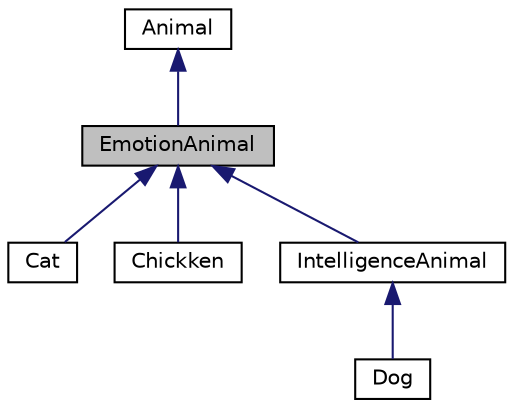 digraph "EmotionAnimal"
{
  edge [fontname="Helvetica",fontsize="10",labelfontname="Helvetica",labelfontsize="10"];
  node [fontname="Helvetica",fontsize="10",shape=record];
  Node0 [label="EmotionAnimal",height=0.2,width=0.4,color="black", fillcolor="grey75", style="filled", fontcolor="black"];
  Node1 -> Node0 [dir="back",color="midnightblue",fontsize="10",style="solid",fontname="Helvetica"];
  Node1 [label="Animal",height=0.2,width=0.4,color="black", fillcolor="white", style="filled",URL="$class_animal.html"];
  Node0 -> Node2 [dir="back",color="midnightblue",fontsize="10",style="solid",fontname="Helvetica"];
  Node2 [label="Cat",height=0.2,width=0.4,color="black", fillcolor="white", style="filled",URL="$class_cat.html"];
  Node0 -> Node3 [dir="back",color="midnightblue",fontsize="10",style="solid",fontname="Helvetica"];
  Node3 [label="Chickken",height=0.2,width=0.4,color="black", fillcolor="white", style="filled",URL="$class_chickken.html"];
  Node0 -> Node4 [dir="back",color="midnightblue",fontsize="10",style="solid",fontname="Helvetica"];
  Node4 [label="IntelligenceAnimal",height=0.2,width=0.4,color="black", fillcolor="white", style="filled",URL="$class_intelligence_animal.html"];
  Node4 -> Node5 [dir="back",color="midnightblue",fontsize="10",style="solid",fontname="Helvetica"];
  Node5 [label="Dog",height=0.2,width=0.4,color="black", fillcolor="white", style="filled",URL="$class_dog.html"];
}
